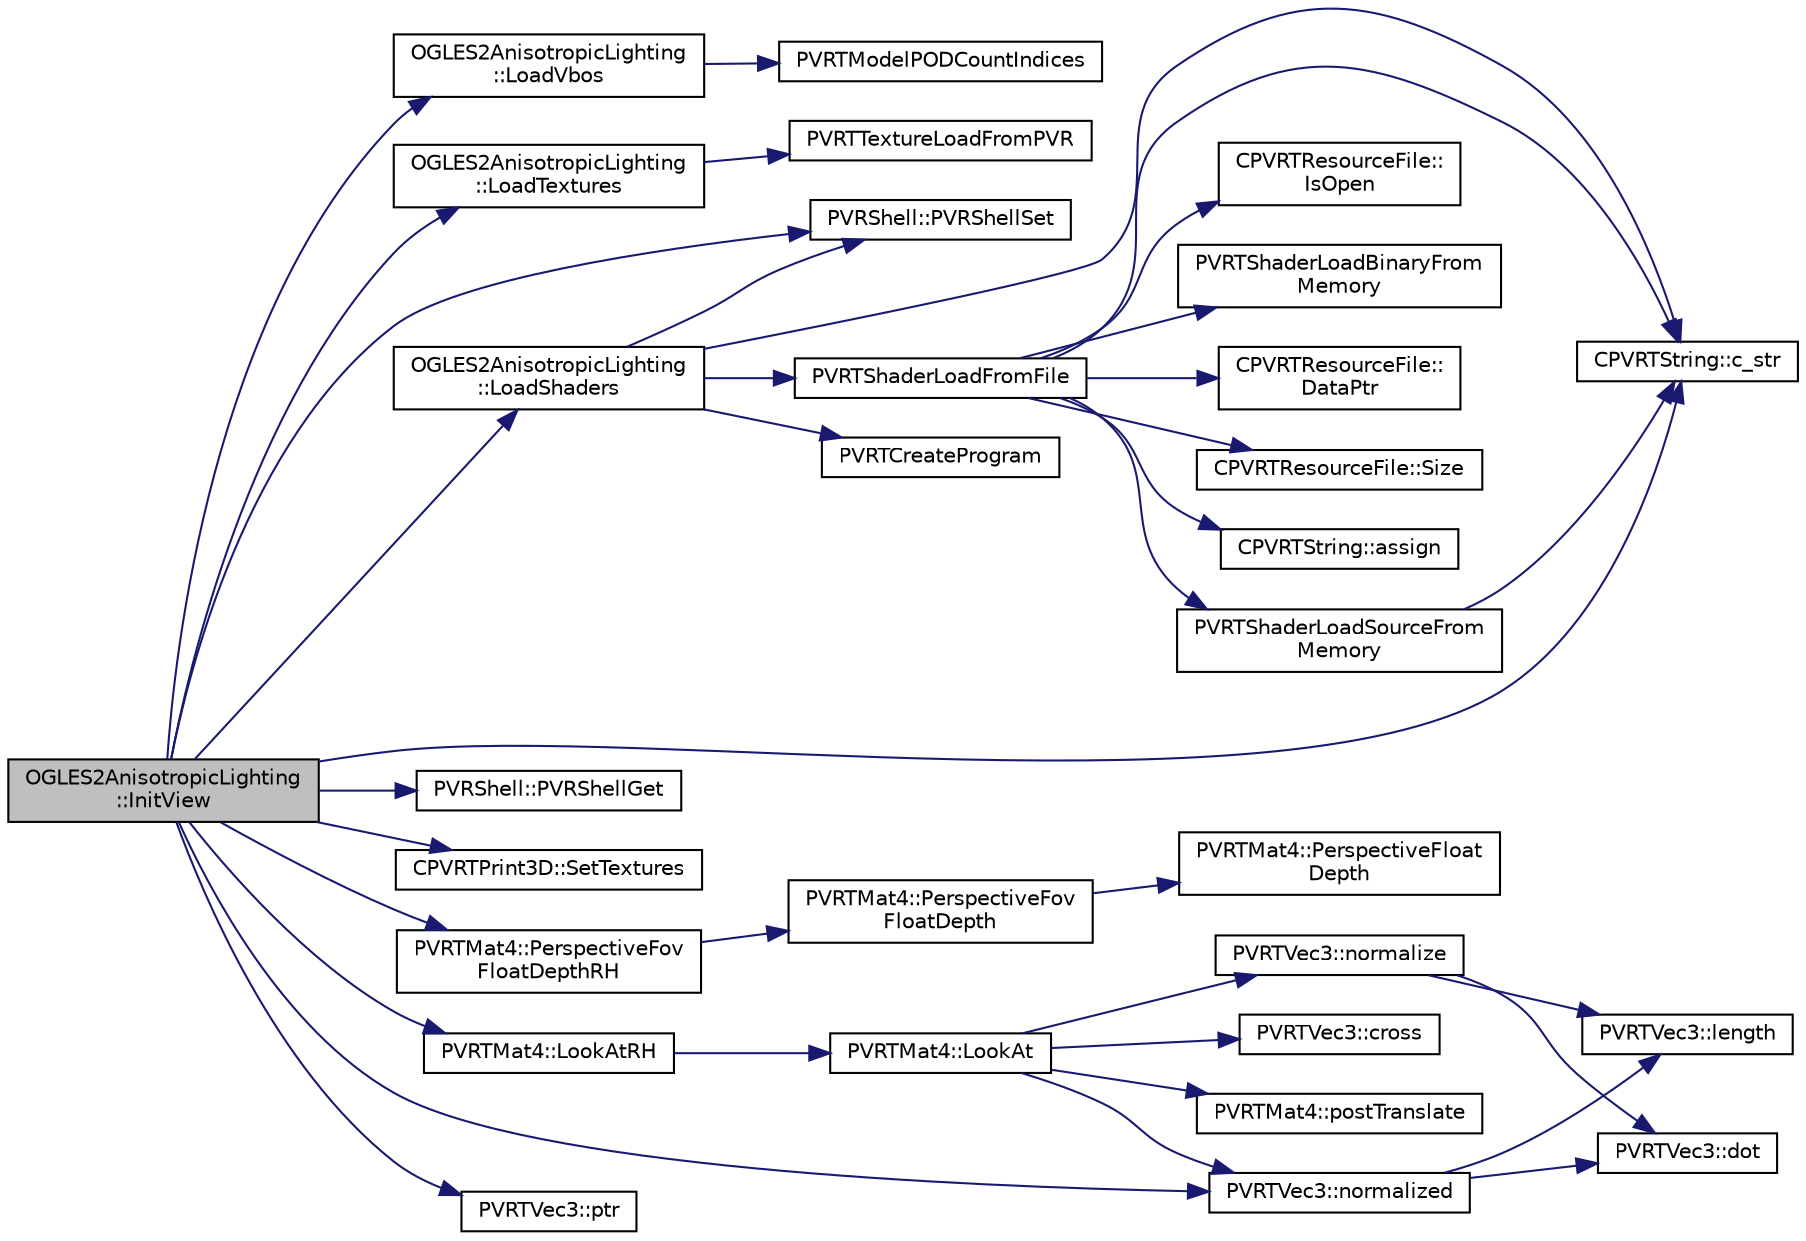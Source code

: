 digraph "OGLES2AnisotropicLighting::InitView"
{
  edge [fontname="Helvetica",fontsize="10",labelfontname="Helvetica",labelfontsize="10"];
  node [fontname="Helvetica",fontsize="10",shape=record];
  rankdir="LR";
  Node1 [label="OGLES2AnisotropicLighting\l::InitView",height=0.2,width=0.4,color="black", fillcolor="grey75", style="filled", fontcolor="black"];
  Node1 -> Node2 [color="midnightblue",fontsize="10",style="solid"];
  Node2 [label="OGLES2AnisotropicLighting\l::LoadVbos",height=0.2,width=0.4,color="black", fillcolor="white", style="filled",URL="$class_o_g_l_e_s2_anisotropic_lighting.html#a6bd6beb8ed58b4f7cc32d6c3f69f8c3b"];
  Node2 -> Node3 [color="midnightblue",fontsize="10",style="solid"];
  Node3 [label="PVRTModelPODCountIndices",height=0.2,width=0.4,color="black", fillcolor="white", style="filled",URL="$_p_v_r_t_model_p_o_d_8h.html#a30211d755b5779ba7f85269a248b9254"];
  Node1 -> Node4 [color="midnightblue",fontsize="10",style="solid"];
  Node4 [label="OGLES2AnisotropicLighting\l::LoadTextures",height=0.2,width=0.4,color="black", fillcolor="white", style="filled",URL="$class_o_g_l_e_s2_anisotropic_lighting.html#a6200ba49e1dd5b43405b85c7770fad0d"];
  Node4 -> Node5 [color="midnightblue",fontsize="10",style="solid"];
  Node5 [label="PVRTTextureLoadFromPVR",height=0.2,width=0.4,color="black", fillcolor="white", style="filled",URL="$group___a_p_i___o_g_l_e_s.html#ga6eecac4c871ba7ccdd0ef4b057a7d596",tooltip="Allows textures to be stored in binary PVR files and loaded in. Can load parts of a mipmaped texture ..."];
  Node1 -> Node6 [color="midnightblue",fontsize="10",style="solid"];
  Node6 [label="PVRShell::PVRShellSet",height=0.2,width=0.4,color="black", fillcolor="white", style="filled",URL="$class_p_v_r_shell.html#afe4052dde87d659948defdd63529eee6",tooltip="This function is used to pass preferences to the PVRShell. If used, this function must be called from..."];
  Node1 -> Node7 [color="midnightblue",fontsize="10",style="solid"];
  Node7 [label="CPVRTString::c_str",height=0.2,width=0.4,color="black", fillcolor="white", style="filled",URL="$class_c_p_v_r_t_string.html#aabd1f2848c4b1d65e7418b264502687d",tooltip="Returns a const char* pointer of the string. "];
  Node1 -> Node8 [color="midnightblue",fontsize="10",style="solid"];
  Node8 [label="OGLES2AnisotropicLighting\l::LoadShaders",height=0.2,width=0.4,color="black", fillcolor="white", style="filled",URL="$class_o_g_l_e_s2_anisotropic_lighting.html#a99bb8c97259c0115d1c90f5f4f1c9b63"];
  Node8 -> Node9 [color="midnightblue",fontsize="10",style="solid"];
  Node9 [label="PVRTShaderLoadFromFile",height=0.2,width=0.4,color="black", fillcolor="white", style="filled",URL="$group___a_p_i___o_g_l_e_s2.html#ga568b6b49364c381f51f873e86d125138",tooltip="Loads a shader file into memory and passes it to the GL. It also passes defines that need to be pre-a..."];
  Node9 -> Node10 [color="midnightblue",fontsize="10",style="solid"];
  Node10 [label="CPVRTResourceFile::\lIsOpen",height=0.2,width=0.4,color="black", fillcolor="white", style="filled",URL="$class_c_p_v_r_t_resource_file.html#a484df820e9829438c0601bbc0aef7797",tooltip="Is the file open. "];
  Node9 -> Node11 [color="midnightblue",fontsize="10",style="solid"];
  Node11 [label="PVRTShaderLoadBinaryFrom\lMemory",height=0.2,width=0.4,color="black", fillcolor="white", style="filled",URL="$group___a_p_i___o_g_l_e_s2.html#gaeae857167097428a210514c0695a3ac7",tooltip="Takes a shader binary from memory and passes it to the GL. "];
  Node9 -> Node12 [color="midnightblue",fontsize="10",style="solid"];
  Node12 [label="CPVRTResourceFile::\lDataPtr",height=0.2,width=0.4,color="black", fillcolor="white", style="filled",URL="$class_c_p_v_r_t_resource_file.html#af3da413665ad9e932ae95676f3605781",tooltip="Returns a pointer to the file data. If the data is expected to be a string don&#39;t assume that it is nu..."];
  Node9 -> Node13 [color="midnightblue",fontsize="10",style="solid"];
  Node13 [label="CPVRTResourceFile::Size",height=0.2,width=0.4,color="black", fillcolor="white", style="filled",URL="$class_c_p_v_r_t_resource_file.html#adfd470f542fd27ee904966b116afd617",tooltip="Returns the size of the opened file. "];
  Node9 -> Node14 [color="midnightblue",fontsize="10",style="solid"];
  Node14 [label="CPVRTString::assign",height=0.2,width=0.4,color="black", fillcolor="white", style="filled",URL="$class_c_p_v_r_t_string.html#ada0fed209f3ddcb45cde07eff41b718a",tooltip="Assigns the string to the string _Ptr. "];
  Node9 -> Node7 [color="midnightblue",fontsize="10",style="solid"];
  Node9 -> Node15 [color="midnightblue",fontsize="10",style="solid"];
  Node15 [label="PVRTShaderLoadSourceFrom\lMemory",height=0.2,width=0.4,color="black", fillcolor="white", style="filled",URL="$group___a_p_i___o_g_l_e_s2.html#ga01702688579886d94df09c62817fab6c",tooltip="Loads a shader source code into memory and compiles it. It also pre-appends the array of defines that..."];
  Node15 -> Node7 [color="midnightblue",fontsize="10",style="solid"];
  Node8 -> Node6 [color="midnightblue",fontsize="10",style="solid"];
  Node8 -> Node16 [color="midnightblue",fontsize="10",style="solid"];
  Node16 [label="PVRTCreateProgram",height=0.2,width=0.4,color="black", fillcolor="white", style="filled",URL="$group___a_p_i___o_g_l_e_s2.html#ga47ba5cd4baf3d8541e222081b521d5c6",tooltip="Links a shader program. "];
  Node8 -> Node7 [color="midnightblue",fontsize="10",style="solid"];
  Node1 -> Node17 [color="midnightblue",fontsize="10",style="solid"];
  Node17 [label="PVRShell::PVRShellGet",height=0.2,width=0.4,color="black", fillcolor="white", style="filled",URL="$class_p_v_r_shell.html#ad58b00376cdae7a8aeea41fc17367bfd",tooltip="This function is used to get parameters from the PVRShell. It can be called from anywhere in the prog..."];
  Node1 -> Node18 [color="midnightblue",fontsize="10",style="solid"];
  Node18 [label="CPVRTPrint3D::SetTextures",height=0.2,width=0.4,color="black", fillcolor="white", style="filled",URL="$class_c_p_v_r_t_print3_d.html#a83a1fbe0a34d14a6a0d206b1e555dda7",tooltip="Initialization and texture upload of default font data. Should be called only once for a Print3D obje..."];
  Node1 -> Node19 [color="midnightblue",fontsize="10",style="solid"];
  Node19 [label="PVRTMat4::PerspectiveFov\lFloatDepthRH",height=0.2,width=0.4,color="black", fillcolor="white", style="filled",URL="$struct_p_v_r_t_mat4.html#a80a96ab61b05a6092c2a875233a8c24d",tooltip="Create a perspective matrix for a right hand coordinate system. "];
  Node19 -> Node20 [color="midnightblue",fontsize="10",style="solid"];
  Node20 [label="PVRTMat4::PerspectiveFov\lFloatDepth",height=0.2,width=0.4,color="black", fillcolor="white", style="filled",URL="$struct_p_v_r_t_mat4.html#af177ade8666861154ae90a056d7ca3e8",tooltip="Perspective calculation where field of view is used instead of near plane dimensions and far plane is..."];
  Node20 -> Node21 [color="midnightblue",fontsize="10",style="solid"];
  Node21 [label="PVRTMat4::PerspectiveFloat\lDepth",height=0.2,width=0.4,color="black", fillcolor="white", style="filled",URL="$struct_p_v_r_t_mat4.html#a8b8f2f2389bec4038cb2c3fe5aa93ec4",tooltip="Perspective calculation where far plane is assumed to be at an infinite distance and the screen space..."];
  Node1 -> Node22 [color="midnightblue",fontsize="10",style="solid"];
  Node22 [label="PVRTMat4::LookAtRH",height=0.2,width=0.4,color="black", fillcolor="white", style="filled",URL="$struct_p_v_r_t_mat4.html#a2c91f861b78d38e0f9ea3c6728a0b03a",tooltip="Create a look-at view matrix for a right hand coordinate system. "];
  Node22 -> Node23 [color="midnightblue",fontsize="10",style="solid"];
  Node23 [label="PVRTMat4::LookAt",height=0.2,width=0.4,color="black", fillcolor="white", style="filled",URL="$struct_p_v_r_t_mat4.html#a499e05ac090b56a6c9478b254d68cab5",tooltip="Create a look-at view matrix. "];
  Node23 -> Node24 [color="midnightblue",fontsize="10",style="solid"];
  Node24 [label="PVRTVec3::normalize",height=0.2,width=0.4,color="black", fillcolor="white", style="filled",URL="$struct_p_v_r_t_vec3.html#a18fbcf5025ed7c64bb00ba27f94302a4",tooltip="normalizes the vector "];
  Node24 -> Node25 [color="midnightblue",fontsize="10",style="solid"];
  Node25 [label="PVRTVec3::dot",height=0.2,width=0.4,color="black", fillcolor="white", style="filled",URL="$struct_p_v_r_t_vec3.html#af9156c21175c3f3b04fb11295f336623",tooltip="calculate the scalar product of two PVRTVec3s "];
  Node24 -> Node26 [color="midnightblue",fontsize="10",style="solid"];
  Node26 [label="PVRTVec3::length",height=0.2,width=0.4,color="black", fillcolor="white", style="filled",URL="$struct_p_v_r_t_vec3.html#aa2c1f573d504ea9ebe52d112cfd91222",tooltip="calculates the magnitude of the vector "];
  Node23 -> Node27 [color="midnightblue",fontsize="10",style="solid"];
  Node27 [label="PVRTVec3::cross",height=0.2,width=0.4,color="black", fillcolor="white", style="filled",URL="$struct_p_v_r_t_vec3.html#ae5c0781b20ea9945ba92567e77782b92",tooltip="calculate the cross product of two PVRTVec3s "];
  Node23 -> Node28 [color="midnightblue",fontsize="10",style="solid"];
  Node28 [label="PVRTVec3::normalized",height=0.2,width=0.4,color="black", fillcolor="white", style="filled",URL="$struct_p_v_r_t_vec3.html#ac5c54e180c246587037d2f7fa2c4d12d",tooltip="returns a normalized vector of the same direction as this vector "];
  Node28 -> Node25 [color="midnightblue",fontsize="10",style="solid"];
  Node28 -> Node26 [color="midnightblue",fontsize="10",style="solid"];
  Node23 -> Node29 [color="midnightblue",fontsize="10",style="solid"];
  Node29 [label="PVRTMat4::postTranslate",height=0.2,width=0.4,color="black", fillcolor="white", style="filled",URL="$struct_p_v_r_t_mat4.html#a53a4cffcb0692d8c7d8bc180d8235a8d",tooltip="Alters the translation component of the transformation matrix. "];
  Node1 -> Node28 [color="midnightblue",fontsize="10",style="solid"];
  Node1 -> Node30 [color="midnightblue",fontsize="10",style="solid"];
  Node30 [label="PVRTVec3::ptr",height=0.2,width=0.4,color="black", fillcolor="white", style="filled",URL="$struct_p_v_r_t_vec3.html#a9a19fb9bc354e97e35e08b1af7cc55ee",tooltip="returns a pointer to memory containing the values of the PVRTVec3 "];
}
